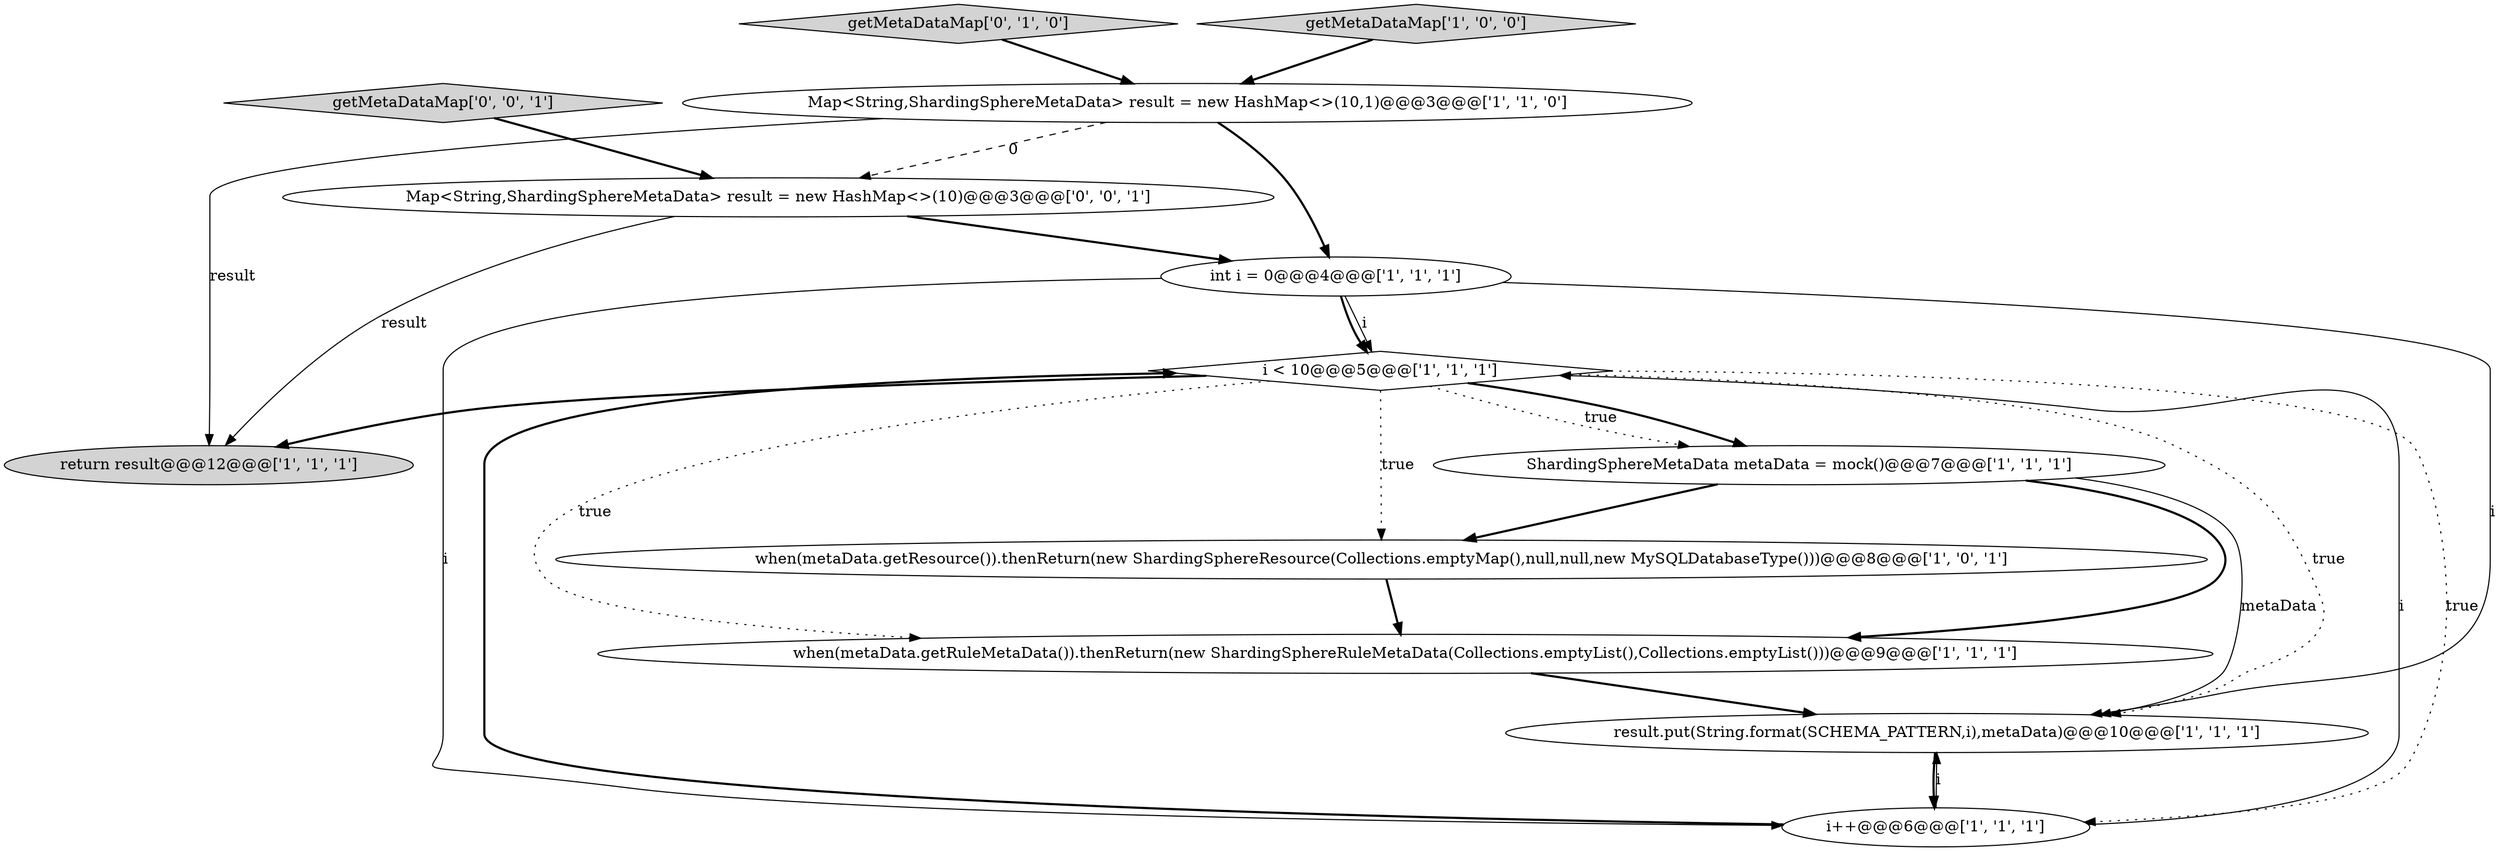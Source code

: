 digraph {
1 [style = filled, label = "Map<String,ShardingSphereMetaData> result = new HashMap<>(10,1)@@@3@@@['1', '1', '0']", fillcolor = white, shape = ellipse image = "AAA0AAABBB1BBB"];
2 [style = filled, label = "i < 10@@@5@@@['1', '1', '1']", fillcolor = white, shape = diamond image = "AAA0AAABBB1BBB"];
9 [style = filled, label = "result.put(String.format(SCHEMA_PATTERN,i),metaData)@@@10@@@['1', '1', '1']", fillcolor = white, shape = ellipse image = "AAA0AAABBB1BBB"];
10 [style = filled, label = "getMetaDataMap['0', '1', '0']", fillcolor = lightgray, shape = diamond image = "AAA0AAABBB2BBB"];
0 [style = filled, label = "getMetaDataMap['1', '0', '0']", fillcolor = lightgray, shape = diamond image = "AAA0AAABBB1BBB"];
6 [style = filled, label = "int i = 0@@@4@@@['1', '1', '1']", fillcolor = white, shape = ellipse image = "AAA0AAABBB1BBB"];
4 [style = filled, label = "i++@@@6@@@['1', '1', '1']", fillcolor = white, shape = ellipse image = "AAA0AAABBB1BBB"];
12 [style = filled, label = "Map<String,ShardingSphereMetaData> result = new HashMap<>(10)@@@3@@@['0', '0', '1']", fillcolor = white, shape = ellipse image = "AAA0AAABBB3BBB"];
7 [style = filled, label = "when(metaData.getRuleMetaData()).thenReturn(new ShardingSphereRuleMetaData(Collections.emptyList(),Collections.emptyList()))@@@9@@@['1', '1', '1']", fillcolor = white, shape = ellipse image = "AAA0AAABBB1BBB"];
11 [style = filled, label = "getMetaDataMap['0', '0', '1']", fillcolor = lightgray, shape = diamond image = "AAA0AAABBB3BBB"];
8 [style = filled, label = "return result@@@12@@@['1', '1', '1']", fillcolor = lightgray, shape = ellipse image = "AAA0AAABBB1BBB"];
3 [style = filled, label = "ShardingSphereMetaData metaData = mock()@@@7@@@['1', '1', '1']", fillcolor = white, shape = ellipse image = "AAA0AAABBB1BBB"];
5 [style = filled, label = "when(metaData.getResource()).thenReturn(new ShardingSphereResource(Collections.emptyMap(),null,null,new MySQLDatabaseType()))@@@8@@@['1', '0', '1']", fillcolor = white, shape = ellipse image = "AAA0AAABBB1BBB"];
2->3 [style = dotted, label="true"];
4->9 [style = solid, label="i"];
6->9 [style = solid, label="i"];
6->4 [style = solid, label="i"];
9->4 [style = bold, label=""];
2->3 [style = bold, label=""];
12->8 [style = solid, label="result"];
11->12 [style = bold, label=""];
1->8 [style = solid, label="result"];
4->2 [style = bold, label=""];
12->6 [style = bold, label=""];
4->2 [style = solid, label="i"];
6->2 [style = bold, label=""];
7->9 [style = bold, label=""];
1->12 [style = dashed, label="0"];
3->5 [style = bold, label=""];
1->6 [style = bold, label=""];
6->2 [style = solid, label="i"];
2->9 [style = dotted, label="true"];
3->7 [style = bold, label=""];
0->1 [style = bold, label=""];
2->7 [style = dotted, label="true"];
2->4 [style = dotted, label="true"];
5->7 [style = bold, label=""];
2->5 [style = dotted, label="true"];
10->1 [style = bold, label=""];
3->9 [style = solid, label="metaData"];
2->8 [style = bold, label=""];
}
